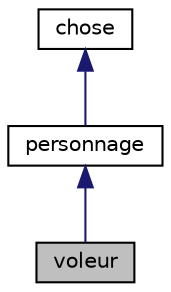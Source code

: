 digraph "voleur"
{
  edge [fontname="Helvetica",fontsize="10",labelfontname="Helvetica",labelfontsize="10"];
  node [fontname="Helvetica",fontsize="10",shape=record];
  Node0 [label="voleur",height=0.2,width=0.4,color="black", fillcolor="grey75", style="filled", fontcolor="black"];
  Node1 -> Node0 [dir="back",color="midnightblue",fontsize="10",style="solid",fontname="Helvetica"];
  Node1 [label="personnage",height=0.2,width=0.4,color="black", fillcolor="white", style="filled",URL="$classpersonnage.html",tooltip="creer et gerre les personnages joueurs et IA du jeu "];
  Node2 -> Node1 [dir="back",color="midnightblue",fontsize="10",style="solid",fontname="Helvetica"];
  Node2 [label="chose",height=0.2,width=0.4,color="black", fillcolor="white", style="filled",URL="$classchose.html",tooltip="creer les entites basique du jeu "];
}
